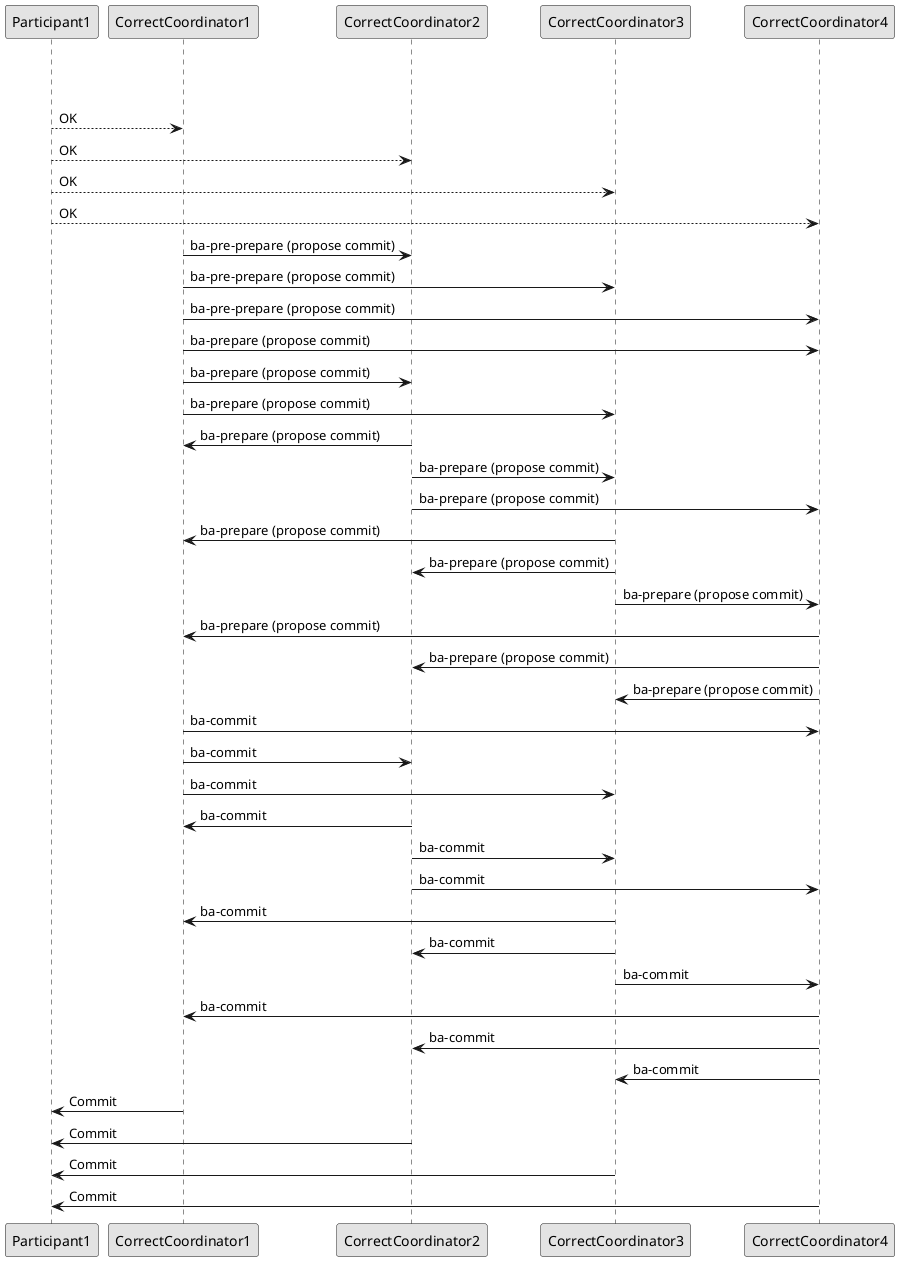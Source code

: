 @startuml

skinparam monochrome true

' Initator -> Coordinator1
' Initator -> Coordinator2
' Initator -> Coordinator3


' Coordinator1 -> Participant1 : 1 Prepare transaction 2
' Coordinator2 -> Participant1 : 1 Prepare transaction 2
' Coordinator3 -> Participant1 : 1 Prepare transaction 2
' Coordinator1 -> Participant2 : 1 Prepare transaction 2
' Coordinator2 -> Participant2 : 1 Prepare transaction 2
' Coordinator3 -> Participant2 : 1 Prepare transaction 2

' Participant1 -> Coordinator1 : 2 OK
' Participant1 -> Coordinator2 : 2 OK
' Participant1 -> Coordinator3 : 2 OK
' Participant2 -> Coordinator1 : 2 OK
' Participant2 -> Coordinator2 : 2 OK
' Participant2 -> Coordinator3 : 2 OK


' Coordinator -> Participant1 : 3 Commit
' Coordinator -> Participant2 : 3 Commit





Participant1 -[hidden]> CorrectCoordinator1
Participant1 -[hidden]> CorrectCoordinator2
Participant1 -[hidden]> CorrectCoordinator3
Participant1 -[hidden]> CorrectCoordinator4

CorrectCoordinator1 <-- Participant1 : OK 
CorrectCoordinator2 <-- Participant1 : OK 
CorrectCoordinator3 <-- Participant1 : OK
CorrectCoordinator4  <-- Participant1 : OK 


'CorrectCoordinator1 -> Participant1 : Commit 
'CorrectCoordinator2 -> Participant1 : Commit
'CorrectCoordinator3 -> Participant1 : Commit
'FaultyCoordinator1  -> Participant1 : <b> Abort

CorrectCoordinator1 -> CorrectCoordinator2 : ba-pre-prepare (propose commit)
CorrectCoordinator1 -> CorrectCoordinator3 : ba-pre-prepare (propose commit)
CorrectCoordinator1 -> CorrectCoordinator4  : ba-pre-prepare (propose commit)

CorrectCoordinator1 -> CorrectCoordinator4 : ba-prepare (propose commit)
CorrectCoordinator1 -> CorrectCoordinator2 : ba-prepare (propose commit)
CorrectCoordinator1 -> CorrectCoordinator3 : ba-prepare (propose commit)

CorrectCoordinator2 -> CorrectCoordinator1 : ba-prepare (propose commit)
CorrectCoordinator2 -> CorrectCoordinator3 : ba-prepare (propose commit)
CorrectCoordinator2 -> CorrectCoordinator4 : ba-prepare (propose commit)

CorrectCoordinator3 -> CorrectCoordinator1 : ba-prepare (propose commit)
CorrectCoordinator3 -> CorrectCoordinator2 : ba-prepare (propose commit)
CorrectCoordinator3 -> CorrectCoordinator4 : ba-prepare (propose commit)

CorrectCoordinator4 -> CorrectCoordinator1 : ba-prepare (propose commit)
CorrectCoordinator4 -> CorrectCoordinator2 : ba-prepare (propose commit)
CorrectCoordinator4 -> CorrectCoordinator3 : ba-prepare (propose commit)


CorrectCoordinator1 -> CorrectCoordinator4 : ba-commit
CorrectCoordinator1 -> CorrectCoordinator2 : ba-commit
CorrectCoordinator1 -> CorrectCoordinator3 : ba-commit

CorrectCoordinator2 -> CorrectCoordinator1 : ba-commit
CorrectCoordinator2 -> CorrectCoordinator3 : ba-commit
CorrectCoordinator2 -> CorrectCoordinator4 : ba-commit

CorrectCoordinator3 -> CorrectCoordinator1 : ba-commit
CorrectCoordinator3 -> CorrectCoordinator2 : ba-commit
CorrectCoordinator3 -> CorrectCoordinator4 : ba-commit

CorrectCoordinator4 -> CorrectCoordinator1 : ba-commit
CorrectCoordinator4 -> CorrectCoordinator2 : ba-commit
CorrectCoordinator4 -> CorrectCoordinator3 : ba-commit

CorrectCoordinator1 -> Participant1 : Commit
CorrectCoordinator2 -> Participant1 : Commit
CorrectCoordinator3 -> Participant1 : Commit
CorrectCoordinator4 -> Participant1 : Commit



'Participant1 --> CorrectCoordinator1 : Commited
'Participant1 --> CorrectCoordinator2 : Commited
'Participant1 --> CorrectCoordinator3 : Commited
'Participant1 --> FaultyCoordinator1  : Commited






@enduml